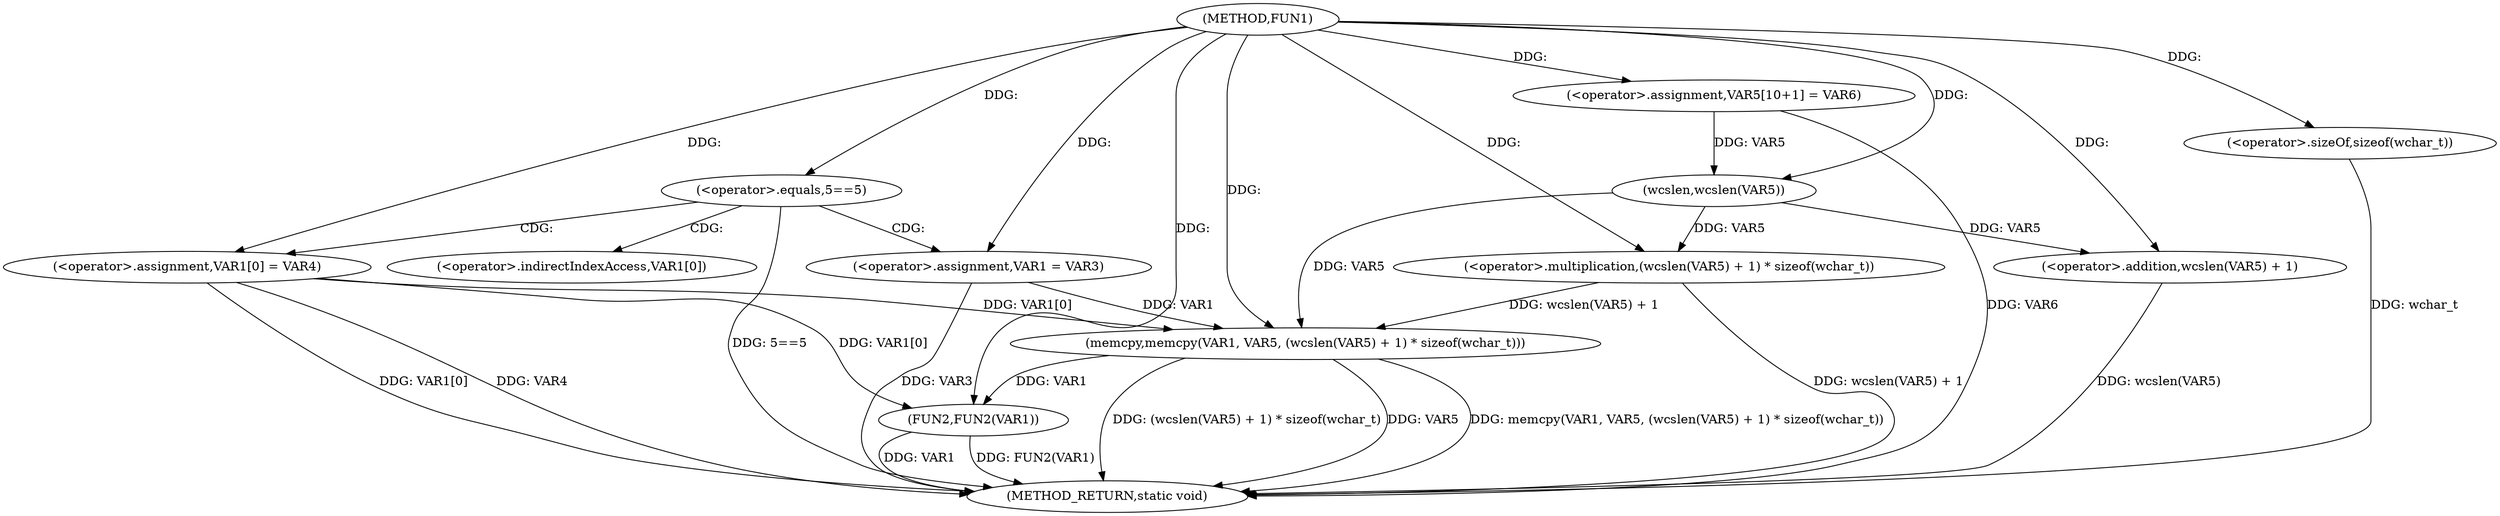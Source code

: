 digraph FUN1 {  
"1000100" [label = "(METHOD,FUN1)" ]
"1000135" [label = "(METHOD_RETURN,static void)" ]
"1000106" [label = "(<operator>.equals,5==5)" ]
"1000110" [label = "(<operator>.assignment,VAR1 = VAR3)" ]
"1000113" [label = "(<operator>.assignment,VAR1[0] = VAR4)" ]
"1000120" [label = "(<operator>.assignment,VAR5[10+1] = VAR6)" ]
"1000123" [label = "(memcpy,memcpy(VAR1, VAR5, (wcslen(VAR5) + 1) * sizeof(wchar_t)))" ]
"1000126" [label = "(<operator>.multiplication,(wcslen(VAR5) + 1) * sizeof(wchar_t))" ]
"1000127" [label = "(<operator>.addition,wcslen(VAR5) + 1)" ]
"1000128" [label = "(wcslen,wcslen(VAR5))" ]
"1000131" [label = "(<operator>.sizeOf,sizeof(wchar_t))" ]
"1000133" [label = "(FUN2,FUN2(VAR1))" ]
"1000114" [label = "(<operator>.indirectIndexAccess,VAR1[0])" ]
  "1000113" -> "1000135"  [ label = "DDG: VAR4"] 
  "1000123" -> "1000135"  [ label = "DDG: (wcslen(VAR5) + 1) * sizeof(wchar_t)"] 
  "1000123" -> "1000135"  [ label = "DDG: VAR5"] 
  "1000113" -> "1000135"  [ label = "DDG: VAR1[0]"] 
  "1000133" -> "1000135"  [ label = "DDG: VAR1"] 
  "1000126" -> "1000135"  [ label = "DDG: wcslen(VAR5) + 1"] 
  "1000120" -> "1000135"  [ label = "DDG: VAR6"] 
  "1000127" -> "1000135"  [ label = "DDG: wcslen(VAR5)"] 
  "1000106" -> "1000135"  [ label = "DDG: 5==5"] 
  "1000123" -> "1000135"  [ label = "DDG: memcpy(VAR1, VAR5, (wcslen(VAR5) + 1) * sizeof(wchar_t))"] 
  "1000131" -> "1000135"  [ label = "DDG: wchar_t"] 
  "1000133" -> "1000135"  [ label = "DDG: FUN2(VAR1)"] 
  "1000110" -> "1000135"  [ label = "DDG: VAR3"] 
  "1000100" -> "1000106"  [ label = "DDG: "] 
  "1000100" -> "1000110"  [ label = "DDG: "] 
  "1000100" -> "1000113"  [ label = "DDG: "] 
  "1000100" -> "1000120"  [ label = "DDG: "] 
  "1000113" -> "1000123"  [ label = "DDG: VAR1[0]"] 
  "1000110" -> "1000123"  [ label = "DDG: VAR1"] 
  "1000100" -> "1000123"  [ label = "DDG: "] 
  "1000128" -> "1000123"  [ label = "DDG: VAR5"] 
  "1000126" -> "1000123"  [ label = "DDG: wcslen(VAR5) + 1"] 
  "1000128" -> "1000126"  [ label = "DDG: VAR5"] 
  "1000100" -> "1000126"  [ label = "DDG: "] 
  "1000128" -> "1000127"  [ label = "DDG: VAR5"] 
  "1000120" -> "1000128"  [ label = "DDG: VAR5"] 
  "1000100" -> "1000128"  [ label = "DDG: "] 
  "1000100" -> "1000127"  [ label = "DDG: "] 
  "1000100" -> "1000131"  [ label = "DDG: "] 
  "1000113" -> "1000133"  [ label = "DDG: VAR1[0]"] 
  "1000123" -> "1000133"  [ label = "DDG: VAR1"] 
  "1000100" -> "1000133"  [ label = "DDG: "] 
  "1000106" -> "1000110"  [ label = "CDG: "] 
  "1000106" -> "1000113"  [ label = "CDG: "] 
  "1000106" -> "1000114"  [ label = "CDG: "] 
}
